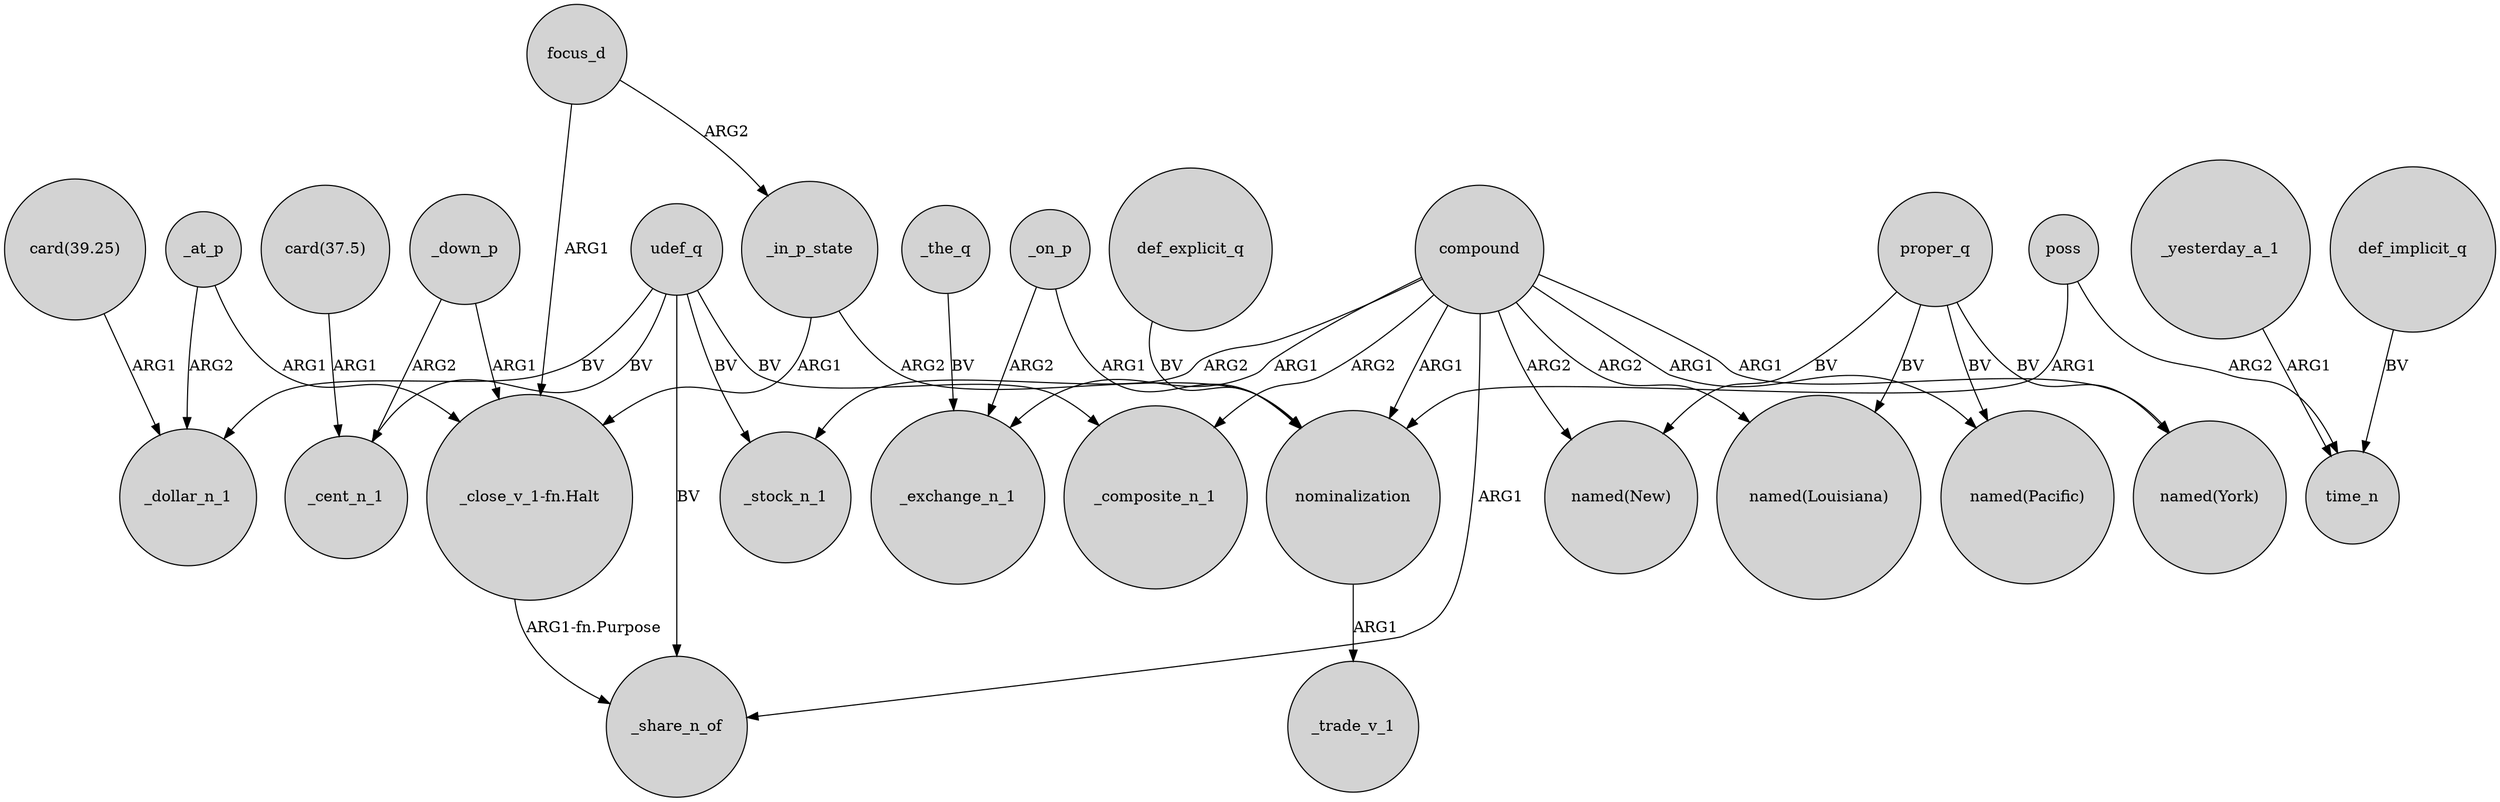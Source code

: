digraph {
	node [shape=circle style=filled]
	"card(39.25)" -> _dollar_n_1 [label=ARG1]
	_on_p -> nominalization [label=ARG1]
	_in_p_state -> nominalization [label=ARG2]
	focus_d -> "_close_v_1-fn.Halt" [label=ARG1]
	focus_d -> _in_p_state [label=ARG2]
	_in_p_state -> "_close_v_1-fn.Halt" [label=ARG1]
	_down_p -> "_close_v_1-fn.Halt" [label=ARG1]
	compound -> "named(New)" [label=ARG2]
	compound -> _share_n_of [label=ARG1]
	_down_p -> _cent_n_1 [label=ARG2]
	proper_q -> "named(New)" [label=BV]
	proper_q -> "named(Louisiana)" [label=BV]
	compound -> "named(Louisiana)" [label=ARG2]
	_yesterday_a_1 -> time_n [label=ARG1]
	_on_p -> _exchange_n_1 [label=ARG2]
	udef_q -> _cent_n_1 [label=BV]
	poss -> nominalization [label=ARG1]
	compound -> _exchange_n_1 [label=ARG1]
	proper_q -> "named(York)" [label=BV]
	compound -> "named(Pacific)" [label=ARG1]
	compound -> nominalization [label=ARG1]
	udef_q -> _stock_n_1 [label=BV]
	_at_p -> _dollar_n_1 [label=ARG2]
	udef_q -> _share_n_of [label=BV]
	_at_p -> "_close_v_1-fn.Halt" [label=ARG1]
	compound -> _stock_n_1 [label=ARG2]
	udef_q -> _dollar_n_1 [label=BV]
	def_explicit_q -> nominalization [label=BV]
	proper_q -> "named(Pacific)" [label=BV]
	udef_q -> _composite_n_1 [label=BV]
	poss -> time_n [label=ARG2]
	compound -> "named(York)" [label=ARG1]
	_the_q -> _exchange_n_1 [label=BV]
	compound -> _composite_n_1 [label=ARG2]
	"card(37.5)" -> _cent_n_1 [label=ARG1]
	"_close_v_1-fn.Halt" -> _share_n_of [label="ARG1-fn.Purpose"]
	def_implicit_q -> time_n [label=BV]
	nominalization -> _trade_v_1 [label=ARG1]
}
